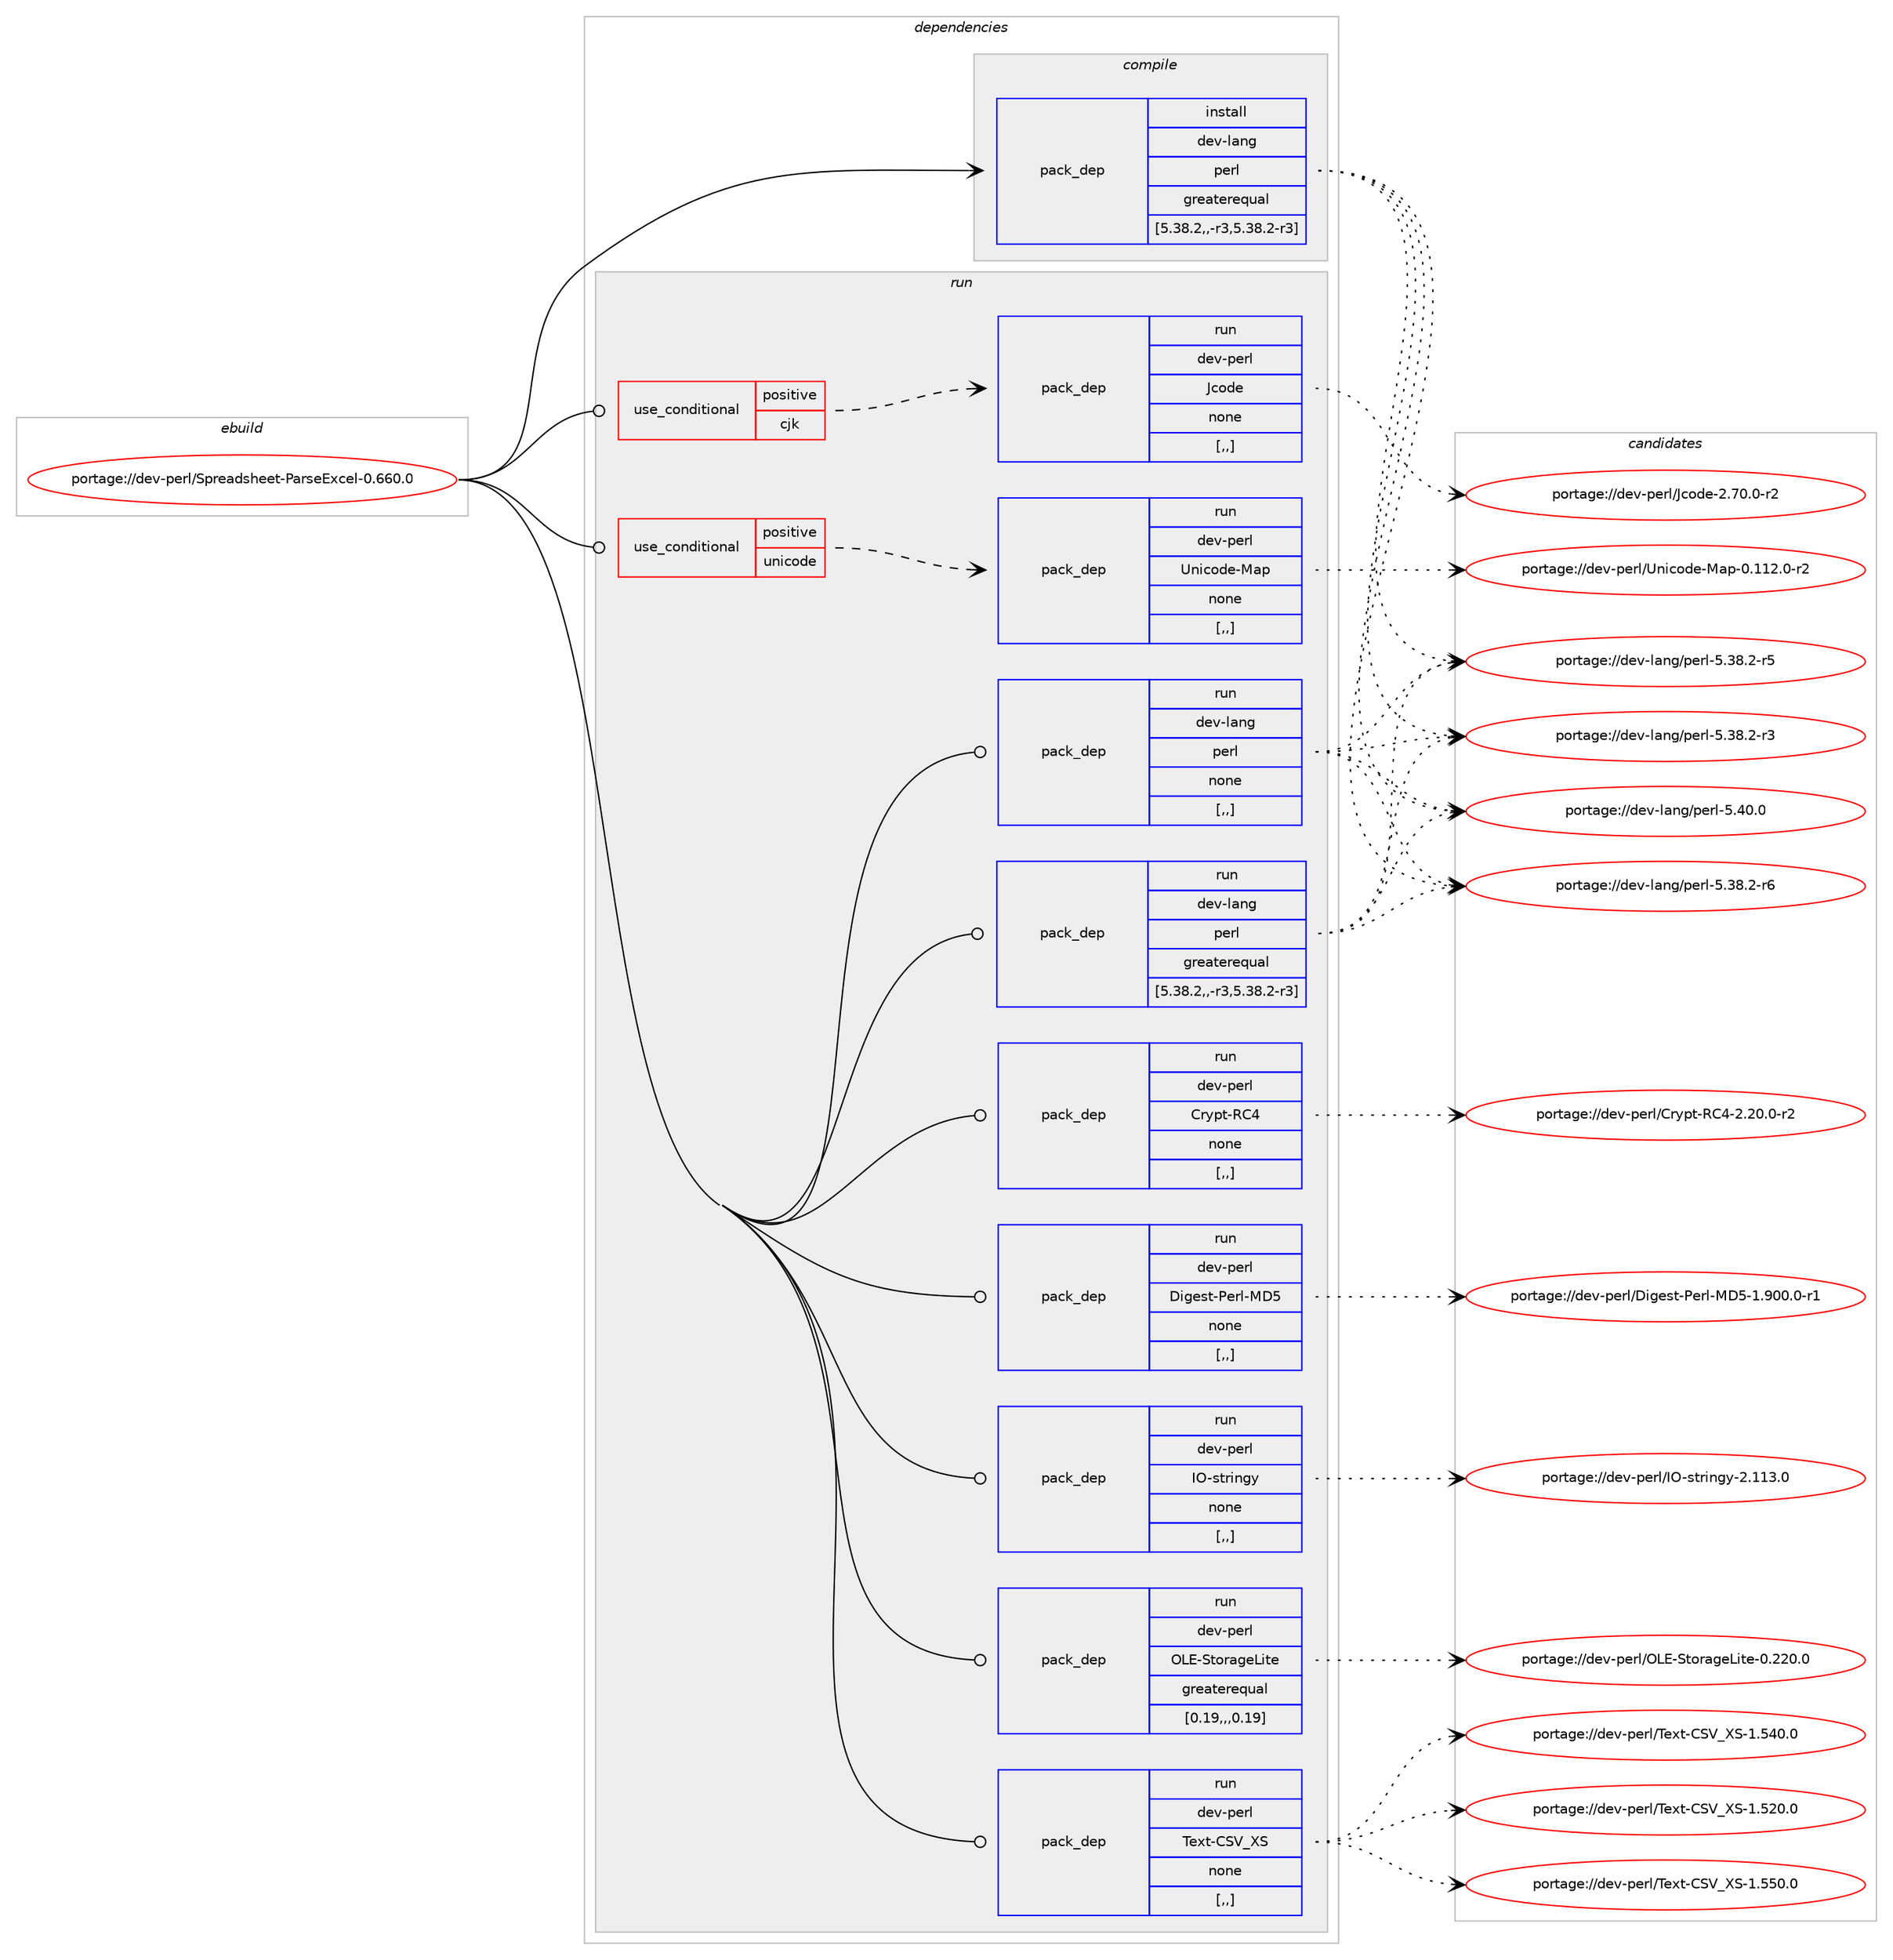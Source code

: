 digraph prolog {

# *************
# Graph options
# *************

newrank=true;
concentrate=true;
compound=true;
graph [rankdir=LR,fontname=Helvetica,fontsize=10,ranksep=1.5];#, ranksep=2.5, nodesep=0.2];
edge  [arrowhead=vee];
node  [fontname=Helvetica,fontsize=10];

# **********
# The ebuild
# **********

subgraph cluster_leftcol {
color=gray;
rank=same;
label=<<i>ebuild</i>>;
id [label="portage://dev-perl/Spreadsheet-ParseExcel-0.660.0", color=red, width=4, href="../dev-perl/Spreadsheet-ParseExcel-0.660.0.svg"];
}

# ****************
# The dependencies
# ****************

subgraph cluster_midcol {
color=gray;
label=<<i>dependencies</i>>;
subgraph cluster_compile {
fillcolor="#eeeeee";
style=filled;
label=<<i>compile</i>>;
subgraph pack104864 {
dependency135858 [label=<<TABLE BORDER="0" CELLBORDER="1" CELLSPACING="0" CELLPADDING="4" WIDTH="220"><TR><TD ROWSPAN="6" CELLPADDING="30">pack_dep</TD></TR><TR><TD WIDTH="110">install</TD></TR><TR><TD>dev-lang</TD></TR><TR><TD>perl</TD></TR><TR><TD>greaterequal</TD></TR><TR><TD>[5.38.2,,-r3,5.38.2-r3]</TD></TR></TABLE>>, shape=none, color=blue];
}
id:e -> dependency135858:w [weight=20,style="solid",arrowhead="vee"];
}
subgraph cluster_compileandrun {
fillcolor="#eeeeee";
style=filled;
label=<<i>compile and run</i>>;
}
subgraph cluster_run {
fillcolor="#eeeeee";
style=filled;
label=<<i>run</i>>;
subgraph cond29775 {
dependency135859 [label=<<TABLE BORDER="0" CELLBORDER="1" CELLSPACING="0" CELLPADDING="4"><TR><TD ROWSPAN="3" CELLPADDING="10">use_conditional</TD></TR><TR><TD>positive</TD></TR><TR><TD>cjk</TD></TR></TABLE>>, shape=none, color=red];
subgraph pack104865 {
dependency135860 [label=<<TABLE BORDER="0" CELLBORDER="1" CELLSPACING="0" CELLPADDING="4" WIDTH="220"><TR><TD ROWSPAN="6" CELLPADDING="30">pack_dep</TD></TR><TR><TD WIDTH="110">run</TD></TR><TR><TD>dev-perl</TD></TR><TR><TD>Jcode</TD></TR><TR><TD>none</TD></TR><TR><TD>[,,]</TD></TR></TABLE>>, shape=none, color=blue];
}
dependency135859:e -> dependency135860:w [weight=20,style="dashed",arrowhead="vee"];
}
id:e -> dependency135859:w [weight=20,style="solid",arrowhead="odot"];
subgraph cond29776 {
dependency135861 [label=<<TABLE BORDER="0" CELLBORDER="1" CELLSPACING="0" CELLPADDING="4"><TR><TD ROWSPAN="3" CELLPADDING="10">use_conditional</TD></TR><TR><TD>positive</TD></TR><TR><TD>unicode</TD></TR></TABLE>>, shape=none, color=red];
subgraph pack104866 {
dependency135862 [label=<<TABLE BORDER="0" CELLBORDER="1" CELLSPACING="0" CELLPADDING="4" WIDTH="220"><TR><TD ROWSPAN="6" CELLPADDING="30">pack_dep</TD></TR><TR><TD WIDTH="110">run</TD></TR><TR><TD>dev-perl</TD></TR><TR><TD>Unicode-Map</TD></TR><TR><TD>none</TD></TR><TR><TD>[,,]</TD></TR></TABLE>>, shape=none, color=blue];
}
dependency135861:e -> dependency135862:w [weight=20,style="dashed",arrowhead="vee"];
}
id:e -> dependency135861:w [weight=20,style="solid",arrowhead="odot"];
subgraph pack104867 {
dependency135863 [label=<<TABLE BORDER="0" CELLBORDER="1" CELLSPACING="0" CELLPADDING="4" WIDTH="220"><TR><TD ROWSPAN="6" CELLPADDING="30">pack_dep</TD></TR><TR><TD WIDTH="110">run</TD></TR><TR><TD>dev-lang</TD></TR><TR><TD>perl</TD></TR><TR><TD>greaterequal</TD></TR><TR><TD>[5.38.2,,-r3,5.38.2-r3]</TD></TR></TABLE>>, shape=none, color=blue];
}
id:e -> dependency135863:w [weight=20,style="solid",arrowhead="odot"];
subgraph pack104868 {
dependency135864 [label=<<TABLE BORDER="0" CELLBORDER="1" CELLSPACING="0" CELLPADDING="4" WIDTH="220"><TR><TD ROWSPAN="6" CELLPADDING="30">pack_dep</TD></TR><TR><TD WIDTH="110">run</TD></TR><TR><TD>dev-lang</TD></TR><TR><TD>perl</TD></TR><TR><TD>none</TD></TR><TR><TD>[,,]</TD></TR></TABLE>>, shape=none, color=blue];
}
id:e -> dependency135864:w [weight=20,style="solid",arrowhead="odot"];
subgraph pack104869 {
dependency135865 [label=<<TABLE BORDER="0" CELLBORDER="1" CELLSPACING="0" CELLPADDING="4" WIDTH="220"><TR><TD ROWSPAN="6" CELLPADDING="30">pack_dep</TD></TR><TR><TD WIDTH="110">run</TD></TR><TR><TD>dev-perl</TD></TR><TR><TD>Crypt-RC4</TD></TR><TR><TD>none</TD></TR><TR><TD>[,,]</TD></TR></TABLE>>, shape=none, color=blue];
}
id:e -> dependency135865:w [weight=20,style="solid",arrowhead="odot"];
subgraph pack104870 {
dependency135866 [label=<<TABLE BORDER="0" CELLBORDER="1" CELLSPACING="0" CELLPADDING="4" WIDTH="220"><TR><TD ROWSPAN="6" CELLPADDING="30">pack_dep</TD></TR><TR><TD WIDTH="110">run</TD></TR><TR><TD>dev-perl</TD></TR><TR><TD>Digest-Perl-MD5</TD></TR><TR><TD>none</TD></TR><TR><TD>[,,]</TD></TR></TABLE>>, shape=none, color=blue];
}
id:e -> dependency135866:w [weight=20,style="solid",arrowhead="odot"];
subgraph pack104871 {
dependency135867 [label=<<TABLE BORDER="0" CELLBORDER="1" CELLSPACING="0" CELLPADDING="4" WIDTH="220"><TR><TD ROWSPAN="6" CELLPADDING="30">pack_dep</TD></TR><TR><TD WIDTH="110">run</TD></TR><TR><TD>dev-perl</TD></TR><TR><TD>IO-stringy</TD></TR><TR><TD>none</TD></TR><TR><TD>[,,]</TD></TR></TABLE>>, shape=none, color=blue];
}
id:e -> dependency135867:w [weight=20,style="solid",arrowhead="odot"];
subgraph pack104872 {
dependency135868 [label=<<TABLE BORDER="0" CELLBORDER="1" CELLSPACING="0" CELLPADDING="4" WIDTH="220"><TR><TD ROWSPAN="6" CELLPADDING="30">pack_dep</TD></TR><TR><TD WIDTH="110">run</TD></TR><TR><TD>dev-perl</TD></TR><TR><TD>OLE-StorageLite</TD></TR><TR><TD>greaterequal</TD></TR><TR><TD>[0.19,,,0.19]</TD></TR></TABLE>>, shape=none, color=blue];
}
id:e -> dependency135868:w [weight=20,style="solid",arrowhead="odot"];
subgraph pack104873 {
dependency135869 [label=<<TABLE BORDER="0" CELLBORDER="1" CELLSPACING="0" CELLPADDING="4" WIDTH="220"><TR><TD ROWSPAN="6" CELLPADDING="30">pack_dep</TD></TR><TR><TD WIDTH="110">run</TD></TR><TR><TD>dev-perl</TD></TR><TR><TD>Text-CSV_XS</TD></TR><TR><TD>none</TD></TR><TR><TD>[,,]</TD></TR></TABLE>>, shape=none, color=blue];
}
id:e -> dependency135869:w [weight=20,style="solid",arrowhead="odot"];
}
}

# **************
# The candidates
# **************

subgraph cluster_choices {
rank=same;
color=gray;
label=<<i>candidates</i>>;

subgraph choice104864 {
color=black;
nodesep=1;
choice10010111845108971101034711210111410845534652484648 [label="portage://dev-lang/perl-5.40.0", color=red, width=4,href="../dev-lang/perl-5.40.0.svg"];
choice100101118451089711010347112101114108455346515646504511454 [label="portage://dev-lang/perl-5.38.2-r6", color=red, width=4,href="../dev-lang/perl-5.38.2-r6.svg"];
choice100101118451089711010347112101114108455346515646504511453 [label="portage://dev-lang/perl-5.38.2-r5", color=red, width=4,href="../dev-lang/perl-5.38.2-r5.svg"];
choice100101118451089711010347112101114108455346515646504511451 [label="portage://dev-lang/perl-5.38.2-r3", color=red, width=4,href="../dev-lang/perl-5.38.2-r3.svg"];
dependency135858:e -> choice10010111845108971101034711210111410845534652484648:w [style=dotted,weight="100"];
dependency135858:e -> choice100101118451089711010347112101114108455346515646504511454:w [style=dotted,weight="100"];
dependency135858:e -> choice100101118451089711010347112101114108455346515646504511453:w [style=dotted,weight="100"];
dependency135858:e -> choice100101118451089711010347112101114108455346515646504511451:w [style=dotted,weight="100"];
}
subgraph choice104865 {
color=black;
nodesep=1;
choice10010111845112101114108477499111100101455046554846484511450 [label="portage://dev-perl/Jcode-2.70.0-r2", color=red, width=4,href="../dev-perl/Jcode-2.70.0-r2.svg"];
dependency135860:e -> choice10010111845112101114108477499111100101455046554846484511450:w [style=dotted,weight="100"];
}
subgraph choice104866 {
color=black;
nodesep=1;
choice1001011184511210111410847851101059911110010145779711245484649495046484511450 [label="portage://dev-perl/Unicode-Map-0.112.0-r2", color=red, width=4,href="../dev-perl/Unicode-Map-0.112.0-r2.svg"];
dependency135862:e -> choice1001011184511210111410847851101059911110010145779711245484649495046484511450:w [style=dotted,weight="100"];
}
subgraph choice104867 {
color=black;
nodesep=1;
choice10010111845108971101034711210111410845534652484648 [label="portage://dev-lang/perl-5.40.0", color=red, width=4,href="../dev-lang/perl-5.40.0.svg"];
choice100101118451089711010347112101114108455346515646504511454 [label="portage://dev-lang/perl-5.38.2-r6", color=red, width=4,href="../dev-lang/perl-5.38.2-r6.svg"];
choice100101118451089711010347112101114108455346515646504511453 [label="portage://dev-lang/perl-5.38.2-r5", color=red, width=4,href="../dev-lang/perl-5.38.2-r5.svg"];
choice100101118451089711010347112101114108455346515646504511451 [label="portage://dev-lang/perl-5.38.2-r3", color=red, width=4,href="../dev-lang/perl-5.38.2-r3.svg"];
dependency135863:e -> choice10010111845108971101034711210111410845534652484648:w [style=dotted,weight="100"];
dependency135863:e -> choice100101118451089711010347112101114108455346515646504511454:w [style=dotted,weight="100"];
dependency135863:e -> choice100101118451089711010347112101114108455346515646504511453:w [style=dotted,weight="100"];
dependency135863:e -> choice100101118451089711010347112101114108455346515646504511451:w [style=dotted,weight="100"];
}
subgraph choice104868 {
color=black;
nodesep=1;
choice10010111845108971101034711210111410845534652484648 [label="portage://dev-lang/perl-5.40.0", color=red, width=4,href="../dev-lang/perl-5.40.0.svg"];
choice100101118451089711010347112101114108455346515646504511454 [label="portage://dev-lang/perl-5.38.2-r6", color=red, width=4,href="../dev-lang/perl-5.38.2-r6.svg"];
choice100101118451089711010347112101114108455346515646504511453 [label="portage://dev-lang/perl-5.38.2-r5", color=red, width=4,href="../dev-lang/perl-5.38.2-r5.svg"];
choice100101118451089711010347112101114108455346515646504511451 [label="portage://dev-lang/perl-5.38.2-r3", color=red, width=4,href="../dev-lang/perl-5.38.2-r3.svg"];
dependency135864:e -> choice10010111845108971101034711210111410845534652484648:w [style=dotted,weight="100"];
dependency135864:e -> choice100101118451089711010347112101114108455346515646504511454:w [style=dotted,weight="100"];
dependency135864:e -> choice100101118451089711010347112101114108455346515646504511453:w [style=dotted,weight="100"];
dependency135864:e -> choice100101118451089711010347112101114108455346515646504511451:w [style=dotted,weight="100"];
}
subgraph choice104869 {
color=black;
nodesep=1;
choice10010111845112101114108476711412111211645826752455046504846484511450 [label="portage://dev-perl/Crypt-RC4-2.20.0-r2", color=red, width=4,href="../dev-perl/Crypt-RC4-2.20.0-r2.svg"];
dependency135865:e -> choice10010111845112101114108476711412111211645826752455046504846484511450:w [style=dotted,weight="100"];
}
subgraph choice104870 {
color=black;
nodesep=1;
choice10010111845112101114108476810510310111511645801011141084577685345494657484846484511449 [label="portage://dev-perl/Digest-Perl-MD5-1.900.0-r1", color=red, width=4,href="../dev-perl/Digest-Perl-MD5-1.900.0-r1.svg"];
dependency135866:e -> choice10010111845112101114108476810510310111511645801011141084577685345494657484846484511449:w [style=dotted,weight="100"];
}
subgraph choice104871 {
color=black;
nodesep=1;
choice10010111845112101114108477379451151161141051101031214550464949514648 [label="portage://dev-perl/IO-stringy-2.113.0", color=red, width=4,href="../dev-perl/IO-stringy-2.113.0.svg"];
dependency135867:e -> choice10010111845112101114108477379451151161141051101031214550464949514648:w [style=dotted,weight="100"];
}
subgraph choice104872 {
color=black;
nodesep=1;
choice1001011184511210111410847797669458311611111497103101761051161014548465050484648 [label="portage://dev-perl/OLE-StorageLite-0.220.0", color=red, width=4,href="../dev-perl/OLE-StorageLite-0.220.0.svg"];
dependency135868:e -> choice1001011184511210111410847797669458311611111497103101761051161014548465050484648:w [style=dotted,weight="100"];
}
subgraph choice104873 {
color=black;
nodesep=1;
choice100101118451121011141084784101120116456783869588834549465353484648 [label="portage://dev-perl/Text-CSV_XS-1.550.0", color=red, width=4,href="../dev-perl/Text-CSV_XS-1.550.0.svg"];
choice100101118451121011141084784101120116456783869588834549465352484648 [label="portage://dev-perl/Text-CSV_XS-1.540.0", color=red, width=4,href="../dev-perl/Text-CSV_XS-1.540.0.svg"];
choice100101118451121011141084784101120116456783869588834549465350484648 [label="portage://dev-perl/Text-CSV_XS-1.520.0", color=red, width=4,href="../dev-perl/Text-CSV_XS-1.520.0.svg"];
dependency135869:e -> choice100101118451121011141084784101120116456783869588834549465353484648:w [style=dotted,weight="100"];
dependency135869:e -> choice100101118451121011141084784101120116456783869588834549465352484648:w [style=dotted,weight="100"];
dependency135869:e -> choice100101118451121011141084784101120116456783869588834549465350484648:w [style=dotted,weight="100"];
}
}

}
